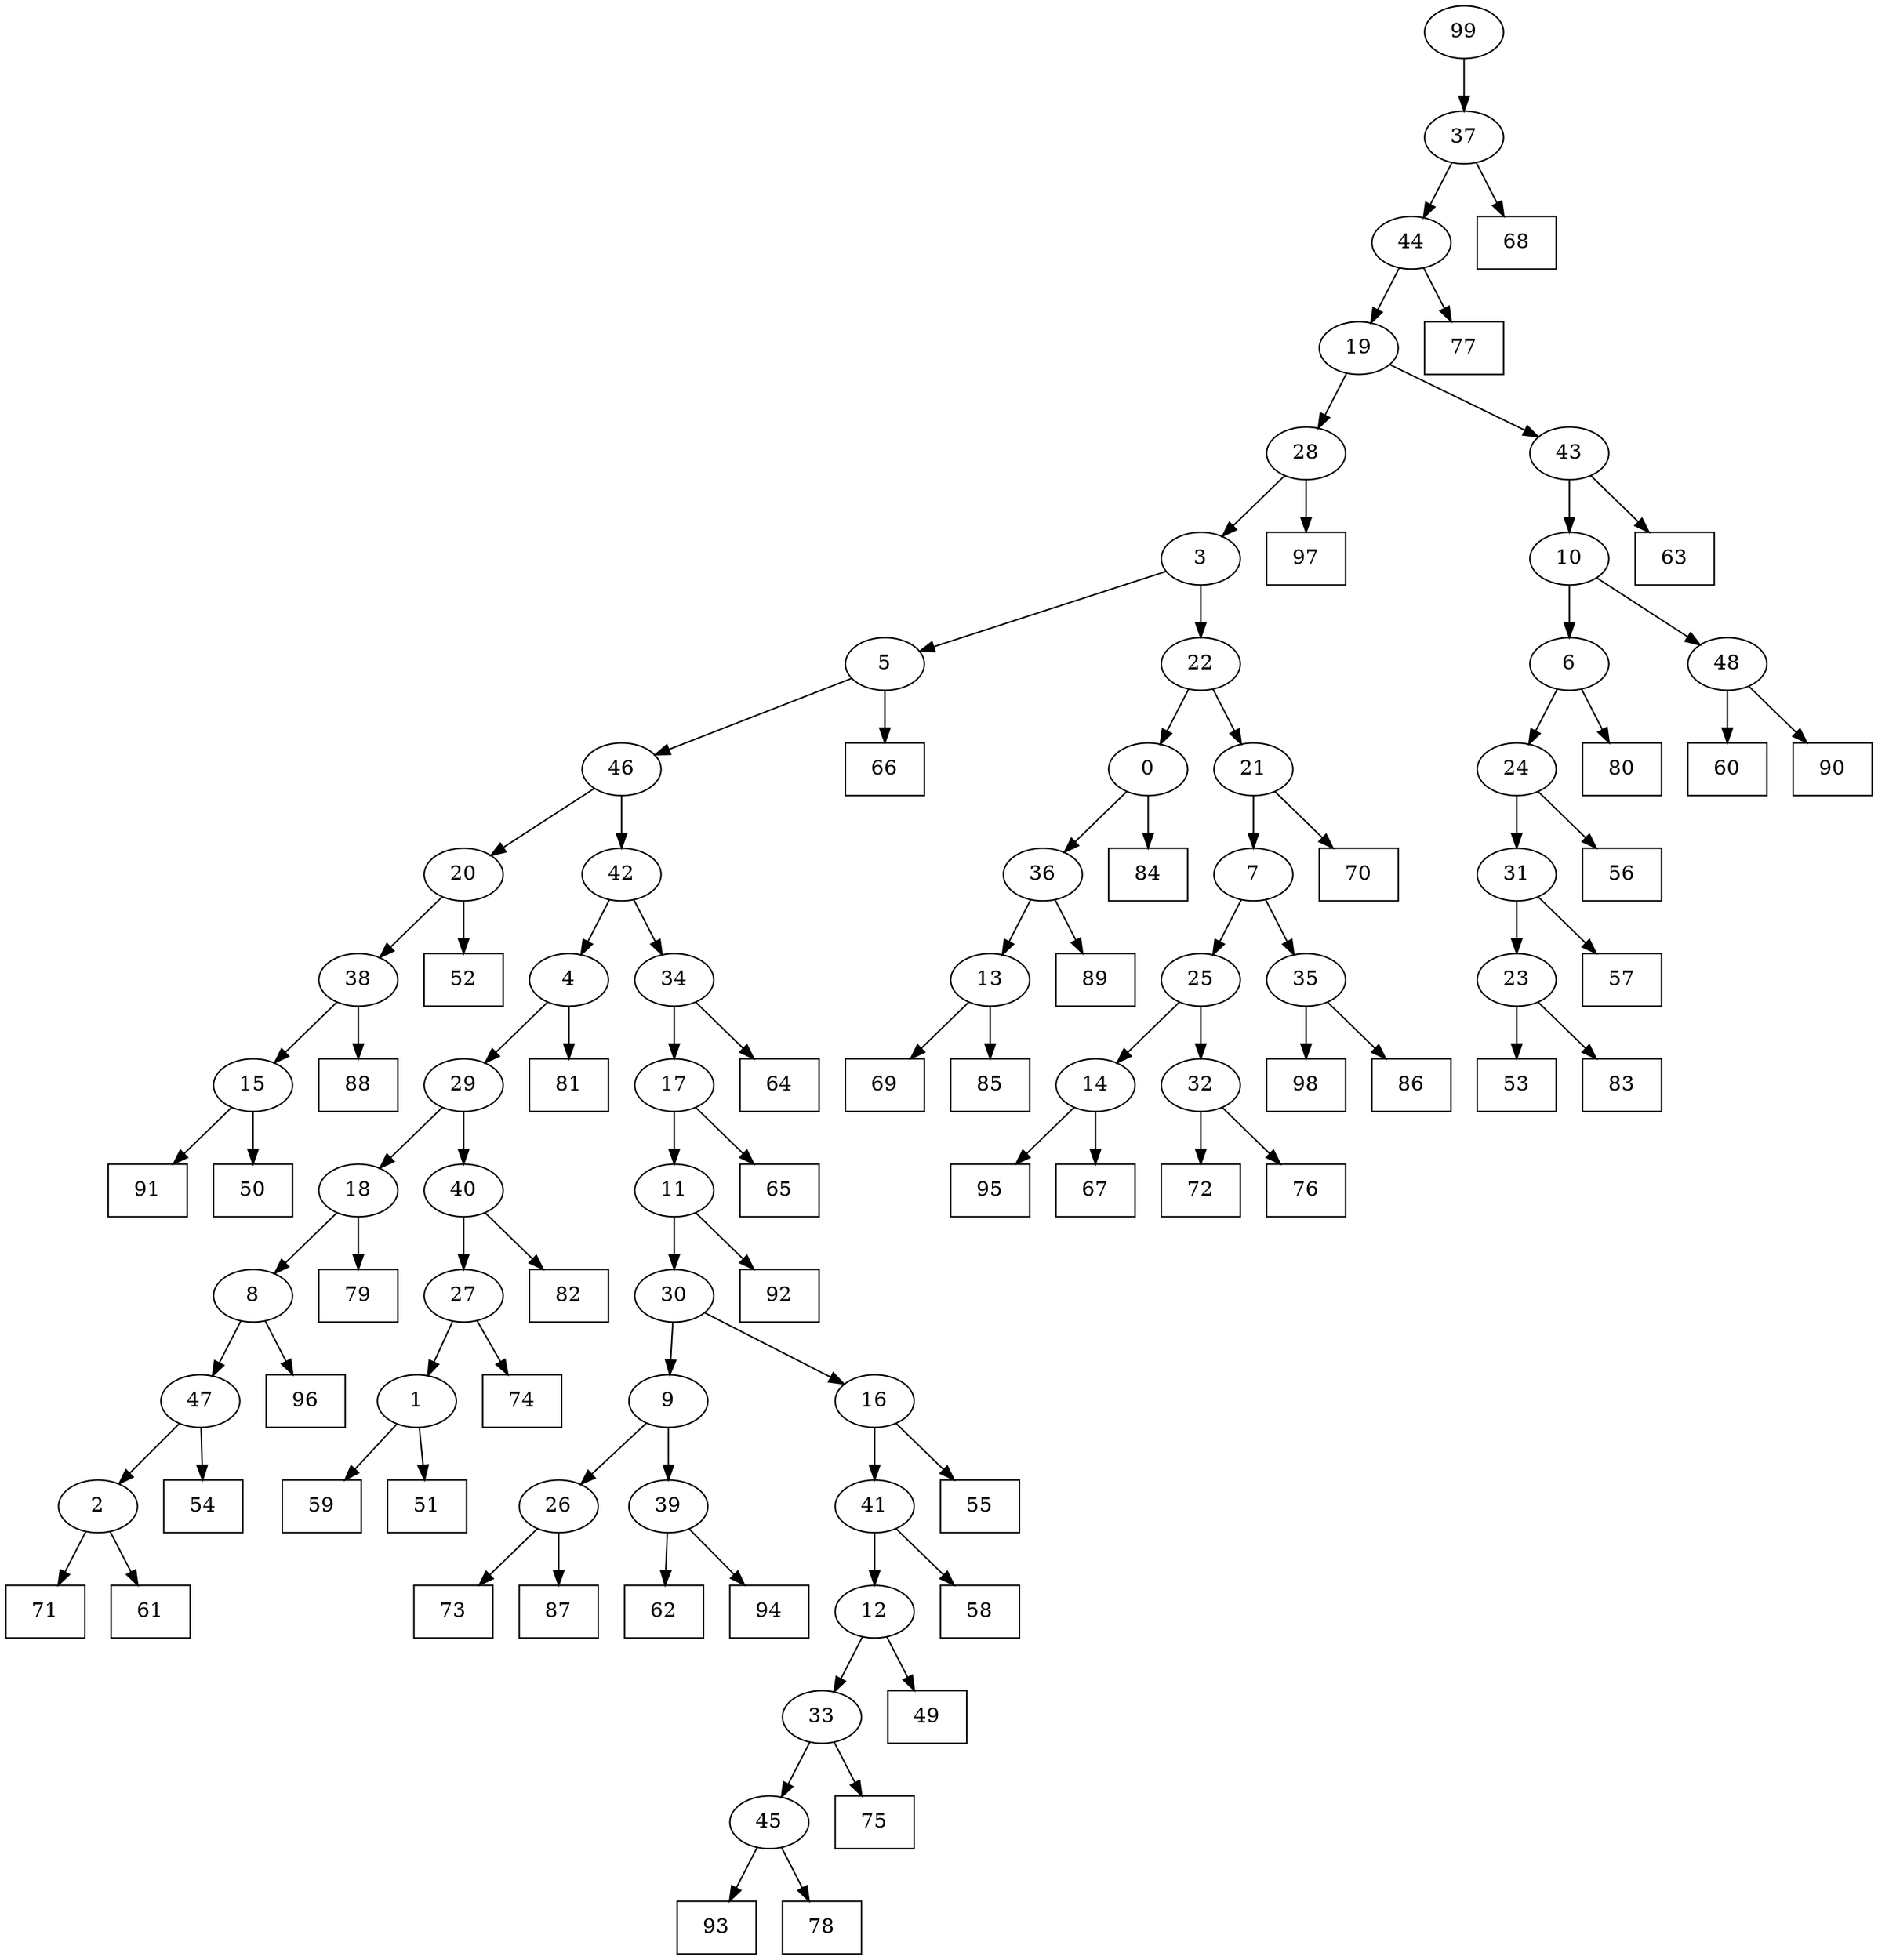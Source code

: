 digraph G {
0[label="0"];
1[label="1"];
2[label="2"];
3[label="3"];
4[label="4"];
5[label="5"];
6[label="6"];
7[label="7"];
8[label="8"];
9[label="9"];
10[label="10"];
11[label="11"];
12[label="12"];
13[label="13"];
14[label="14"];
15[label="15"];
16[label="16"];
17[label="17"];
18[label="18"];
19[label="19"];
20[label="20"];
21[label="21"];
22[label="22"];
23[label="23"];
24[label="24"];
25[label="25"];
26[label="26"];
27[label="27"];
28[label="28"];
29[label="29"];
30[label="30"];
31[label="31"];
32[label="32"];
33[label="33"];
34[label="34"];
35[label="35"];
36[label="36"];
37[label="37"];
38[label="38"];
39[label="39"];
40[label="40"];
41[label="41"];
42[label="42"];
43[label="43"];
44[label="44"];
45[label="45"];
46[label="46"];
47[label="47"];
48[label="48"];
49[shape=box,label="57"];
50[shape=box,label="73"];
51[shape=box,label="95"];
52[shape=box,label="59"];
53[shape=box,label="72"];
54[shape=box,label="97"];
55[shape=box,label="88"];
56[shape=box,label="76"];
57[shape=box,label="79"];
58[shape=box,label="84"];
59[shape=box,label="77"];
60[shape=box,label="63"];
61[shape=box,label="62"];
62[shape=box,label="81"];
63[shape=box,label="94"];
64[shape=box,label="71"];
65[shape=box,label="53"];
66[shape=box,label="82"];
67[shape=box,label="67"];
68[shape=box,label="68"];
69[shape=box,label="74"];
70[shape=box,label="89"];
71[shape=box,label="56"];
72[shape=box,label="91"];
73[shape=box,label="98"];
74[shape=box,label="50"];
75[shape=box,label="69"];
76[shape=box,label="65"];
77[shape=box,label="92"];
78[shape=box,label="52"];
79[shape=box,label="70"];
80[shape=box,label="75"];
81[shape=box,label="86"];
82[shape=box,label="49"];
83[shape=box,label="83"];
84[shape=box,label="96"];
85[shape=box,label="55"];
86[shape=box,label="93"];
87[shape=box,label="78"];
88[shape=box,label="58"];
89[shape=box,label="85"];
90[shape=box,label="61"];
91[shape=box,label="51"];
92[shape=box,label="80"];
93[shape=box,label="60"];
94[shape=box,label="54"];
95[shape=box,label="90"];
96[shape=box,label="64"];
97[shape=box,label="66"];
98[shape=box,label="87"];
99[label="99"];
39->63 ;
15->74 ;
11->77 ;
23->83 ;
0->58 ;
1->52 ;
27->69 ;
4->62 ;
33->80 ;
40->66 ;
28->3 ;
47->2 ;
2->64 ;
19->28 ;
36->70 ;
17->76 ;
45->86 ;
26->98 ;
32->53 ;
41->88 ;
20->78 ;
29->18 ;
8->84 ;
43->60 ;
6->24 ;
21->79 ;
27->1 ;
17->11 ;
5->97 ;
2->90 ;
23->65 ;
3->5 ;
40->27 ;
28->54 ;
18->57 ;
13->75 ;
48->95 ;
35->73 ;
35->81 ;
1->91 ;
9->26 ;
26->50 ;
39->61 ;
7->35 ;
3->22 ;
22->21 ;
21->7 ;
46->42 ;
29->40 ;
46->20 ;
20->38 ;
37->68 ;
45->87 ;
44->59 ;
38->15 ;
34->17 ;
31->49 ;
31->23 ;
18->8 ;
11->30 ;
44->19 ;
24->31 ;
30->9 ;
9->39 ;
4->29 ;
14->51 ;
5->46 ;
8->47 ;
38->55 ;
12->33 ;
33->45 ;
24->71 ;
43->10 ;
10->48 ;
15->72 ;
25->32 ;
32->56 ;
47->94 ;
99->37 ;
37->44 ;
22->0 ;
30->16 ;
16->85 ;
16->41 ;
7->25 ;
0->36 ;
41->12 ;
12->82 ;
42->4 ;
10->6 ;
6->92 ;
36->13 ;
13->89 ;
48->93 ;
42->34 ;
34->96 ;
19->43 ;
25->14 ;
14->67 ;
}
